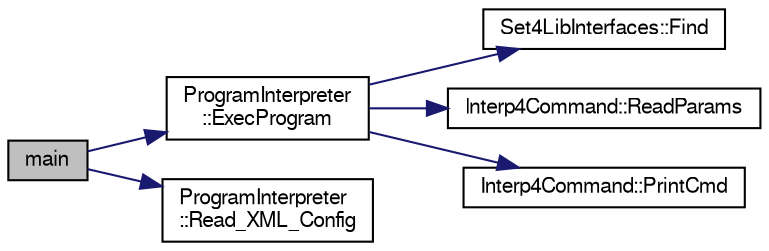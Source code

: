 digraph "main"
{
  edge [fontname="FreeSans",fontsize="10",labelfontname="FreeSans",labelfontsize="10"];
  node [fontname="FreeSans",fontsize="10",shape=record];
  rankdir="LR";
  Node0 [label="main",height=0.2,width=0.4,color="black", fillcolor="grey75", style="filled", fontcolor="black"];
  Node0 -> Node1 [color="midnightblue",fontsize="10",style="solid",fontname="FreeSans"];
  Node1 [label="ProgramInterpreter\l::ExecProgram",height=0.2,width=0.4,color="black", fillcolor="white", style="filled",URL="$classProgramInterpreter.html#afce17fb26f6d8b432400e41799c90549"];
  Node1 -> Node2 [color="midnightblue",fontsize="10",style="solid",fontname="FreeSans"];
  Node2 [label="Set4LibInterfaces::Find",height=0.2,width=0.4,color="black", fillcolor="white", style="filled",URL="$classSet4LibInterfaces.html#adf40bcca97ab2937436c257bec09f542",tooltip="Znajduje wtyczke o nazwie sName w zbiorze i zwraca wskaznik dzielony na ta wtyczke do zmiennej LibInt..."];
  Node1 -> Node3 [color="midnightblue",fontsize="10",style="solid",fontname="FreeSans"];
  Node3 [label="Interp4Command::ReadParams",height=0.2,width=0.4,color="black", fillcolor="white", style="filled",URL="$classInterp4Command.html#a3e15ef01af10fa8961926fd9b0274ab8",tooltip="Czyta wartości parametrów danego polecenia. "];
  Node1 -> Node4 [color="midnightblue",fontsize="10",style="solid",fontname="FreeSans"];
  Node4 [label="Interp4Command::PrintCmd",height=0.2,width=0.4,color="black", fillcolor="white", style="filled",URL="$classInterp4Command.html#a08fbbf2a70cdac46930b0eba6f5f361c",tooltip="Wyświetla postać bieżącego polecenia (nazwę oraz wartości parametrów). "];
  Node0 -> Node5 [color="midnightblue",fontsize="10",style="solid",fontname="FreeSans"];
  Node5 [label="ProgramInterpreter\l::Read_XML_Config",height=0.2,width=0.4,color="black", fillcolor="white", style="filled",URL="$classProgramInterpreter.html#a1d3f49787ae09db356d1f064d90073e3"];
}
